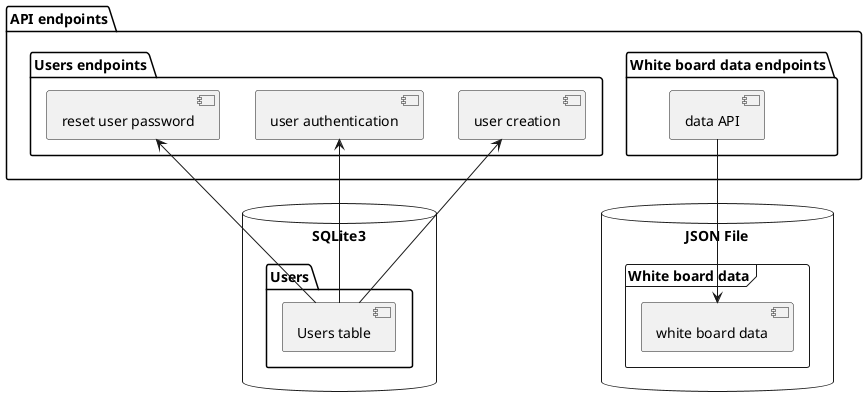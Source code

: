 	
@startuml backend_components



database "SQLite3" {
  folder "Users" {
    [Users table]
  }
  
}


package "API endpoints" {
    folder "Users endpoints" {
        [user creation]
        [user authentication]
        [reset user password]
    }
    folder "White board data endpoints" {
        [data API]
    }
}

database "JSON File" {
  frame "White board data" {
    [white board data]
  }
}

' User API
[user creation] <-- [Users table]
[user authentication] <-- [Users table]
[reset user password] <-- [Users table]

' White board data
[data API] --> [white board data]



@enduml